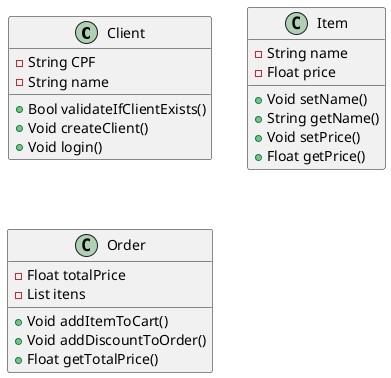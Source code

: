@startuml diagramaDeClasses

    class Client {
        -String CPF
        -String name

        +Bool validateIfClientExists()
        +Void createClient()
        +Void login()
    }

    class Item{
        -String name
        -Float price

        +Void setName()
        +String getName()
        +Void setPrice()
        +Float getPrice()
    }

    class Order{
        -Float totalPrice
        -List itens

        +Void addItemToCart()
        +Void addDiscountToOrder()
        +Float getTotalPrice()
    }

@enduml